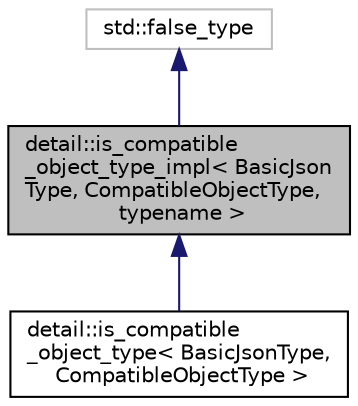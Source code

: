 digraph "detail::is_compatible_object_type_impl&lt; BasicJsonType, CompatibleObjectType, typename &gt;"
{
 // LATEX_PDF_SIZE
  edge [fontname="Helvetica",fontsize="10",labelfontname="Helvetica",labelfontsize="10"];
  node [fontname="Helvetica",fontsize="10",shape=record];
  Node1 [label="detail::is_compatible\l_object_type_impl\< BasicJson\lType, CompatibleObjectType,\l typename \>",height=0.2,width=0.4,color="black", fillcolor="grey75", style="filled", fontcolor="black",tooltip=" "];
  Node2 -> Node1 [dir="back",color="midnightblue",fontsize="10",style="solid",fontname="Helvetica"];
  Node2 [label="std::false_type",height=0.2,width=0.4,color="grey75", fillcolor="white", style="filled",tooltip=" "];
  Node1 -> Node3 [dir="back",color="midnightblue",fontsize="10",style="solid",fontname="Helvetica"];
  Node3 [label="detail::is_compatible\l_object_type\< BasicJsonType,\l CompatibleObjectType \>",height=0.2,width=0.4,color="black", fillcolor="white", style="filled",URL="$structdetail_1_1is__compatible__object__type.html",tooltip=" "];
}
